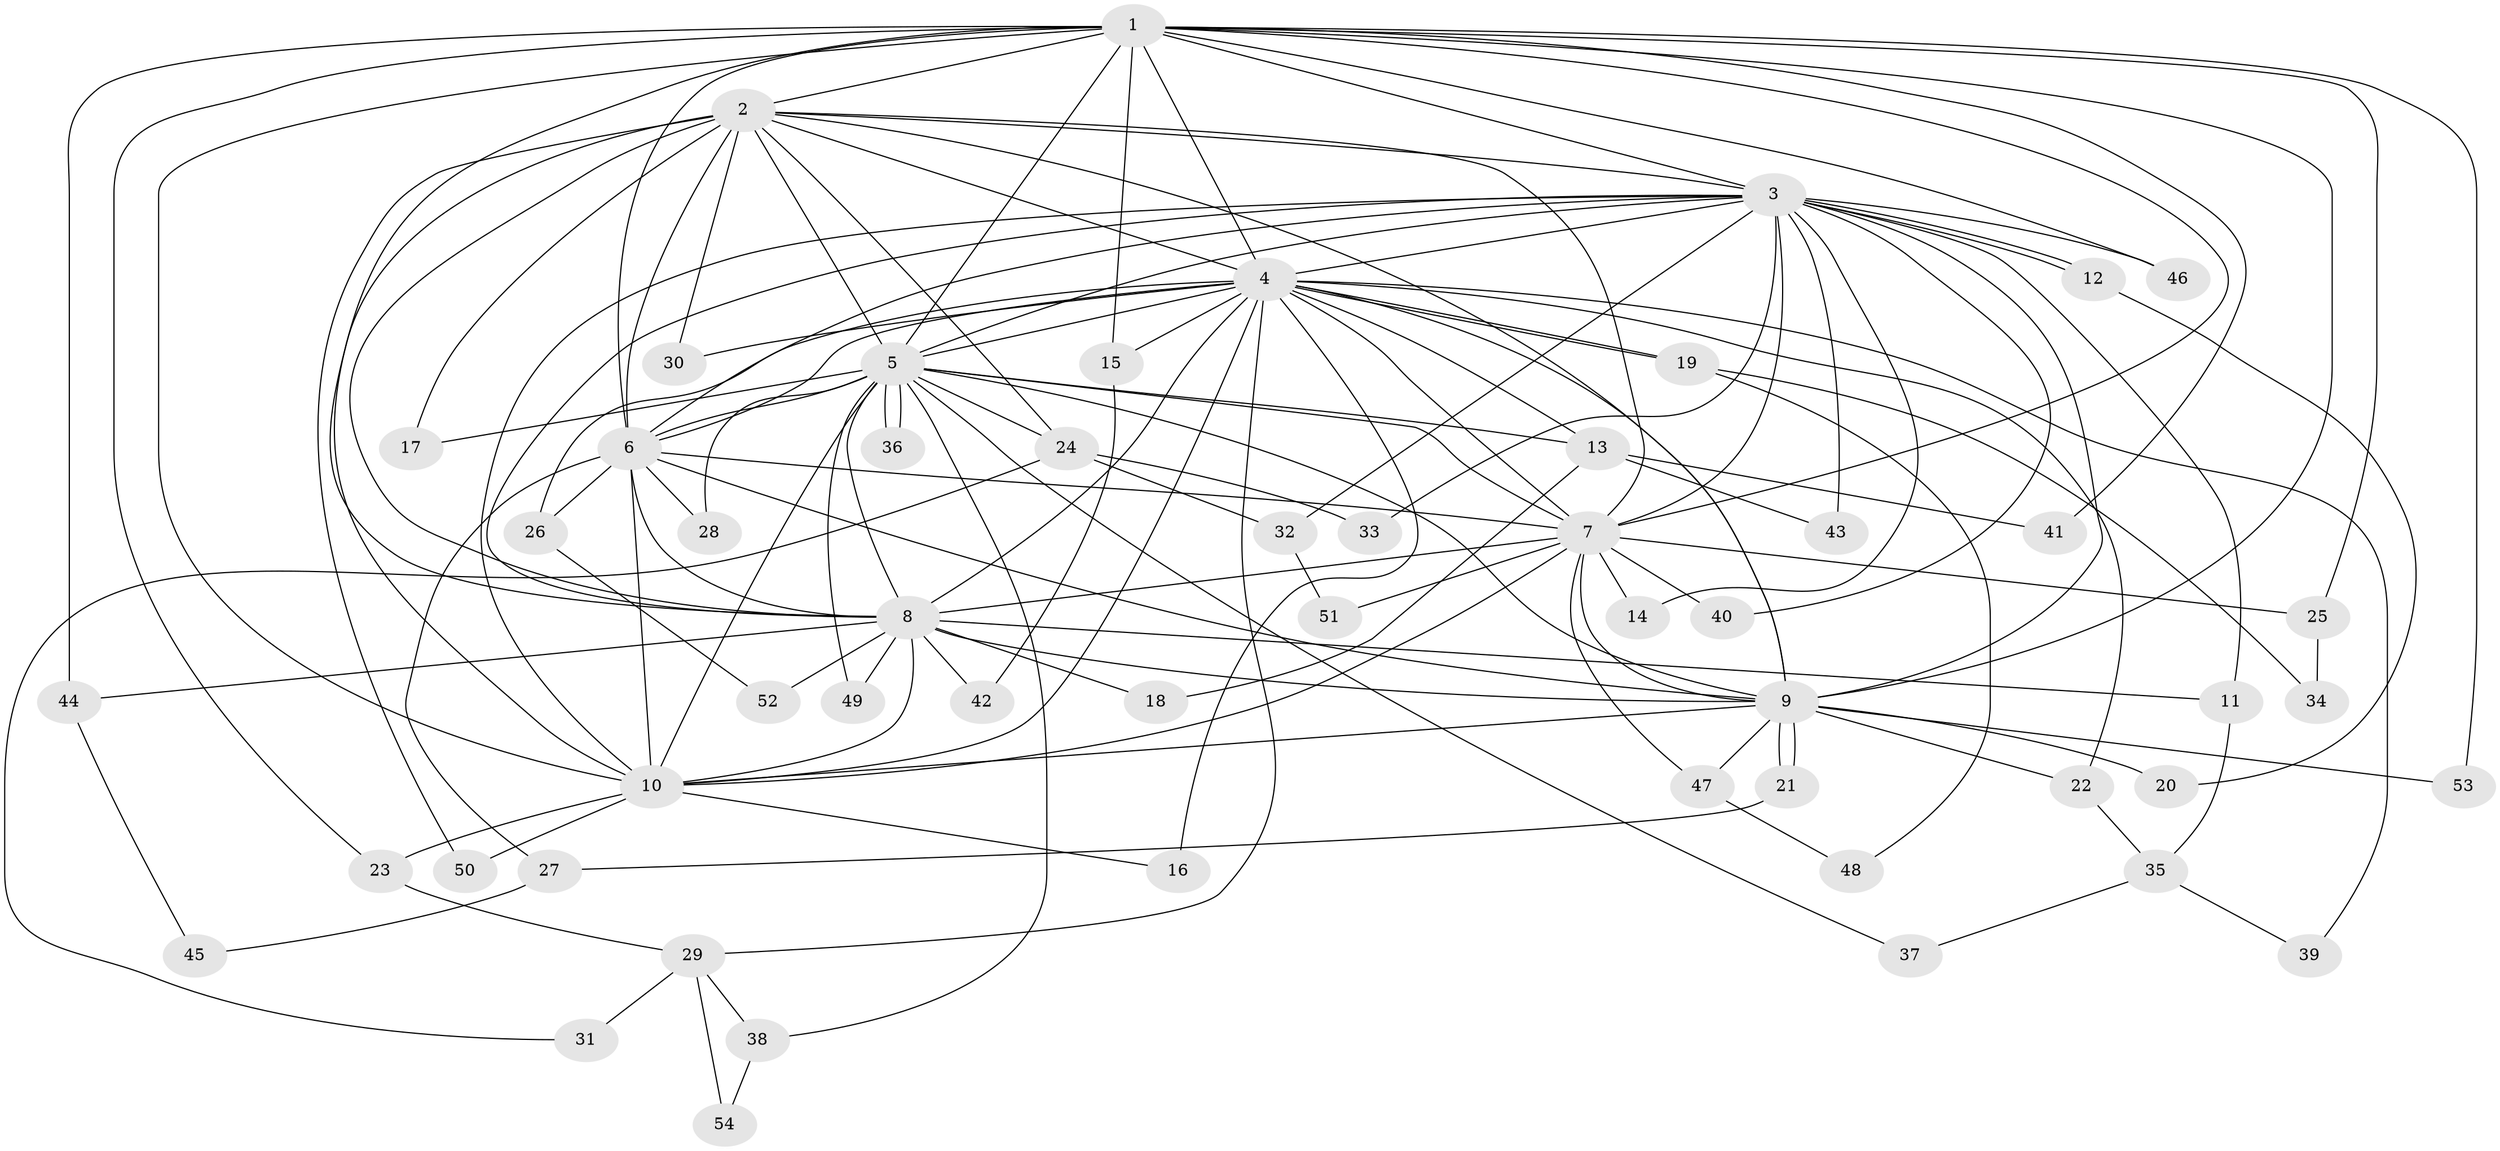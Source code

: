 // coarse degree distribution, {13: 0.05263157894736842, 9: 0.02631578947368421, 16: 0.02631578947368421, 21: 0.02631578947368421, 19: 0.02631578947368421, 8: 0.02631578947368421, 3: 0.23684210526315788, 5: 0.05263157894736842, 2: 0.4473684210526316, 4: 0.07894736842105263}
// Generated by graph-tools (version 1.1) at 2025/41/03/06/25 10:41:32]
// undirected, 54 vertices, 133 edges
graph export_dot {
graph [start="1"]
  node [color=gray90,style=filled];
  1;
  2;
  3;
  4;
  5;
  6;
  7;
  8;
  9;
  10;
  11;
  12;
  13;
  14;
  15;
  16;
  17;
  18;
  19;
  20;
  21;
  22;
  23;
  24;
  25;
  26;
  27;
  28;
  29;
  30;
  31;
  32;
  33;
  34;
  35;
  36;
  37;
  38;
  39;
  40;
  41;
  42;
  43;
  44;
  45;
  46;
  47;
  48;
  49;
  50;
  51;
  52;
  53;
  54;
  1 -- 2;
  1 -- 3;
  1 -- 4;
  1 -- 5;
  1 -- 6;
  1 -- 7;
  1 -- 8;
  1 -- 9;
  1 -- 10;
  1 -- 15;
  1 -- 23;
  1 -- 25;
  1 -- 41;
  1 -- 44;
  1 -- 46;
  1 -- 53;
  2 -- 3;
  2 -- 4;
  2 -- 5;
  2 -- 6;
  2 -- 7;
  2 -- 8;
  2 -- 9;
  2 -- 10;
  2 -- 17;
  2 -- 24;
  2 -- 30;
  2 -- 50;
  3 -- 4;
  3 -- 5;
  3 -- 6;
  3 -- 7;
  3 -- 8;
  3 -- 9;
  3 -- 10;
  3 -- 11;
  3 -- 12;
  3 -- 12;
  3 -- 14;
  3 -- 32;
  3 -- 33;
  3 -- 40;
  3 -- 43;
  3 -- 46;
  4 -- 5;
  4 -- 6;
  4 -- 7;
  4 -- 8;
  4 -- 9;
  4 -- 10;
  4 -- 13;
  4 -- 15;
  4 -- 16;
  4 -- 19;
  4 -- 19;
  4 -- 22;
  4 -- 26;
  4 -- 29;
  4 -- 30;
  4 -- 39;
  5 -- 6;
  5 -- 7;
  5 -- 8;
  5 -- 9;
  5 -- 10;
  5 -- 13;
  5 -- 17;
  5 -- 24;
  5 -- 28;
  5 -- 36;
  5 -- 36;
  5 -- 37;
  5 -- 38;
  5 -- 49;
  6 -- 7;
  6 -- 8;
  6 -- 9;
  6 -- 10;
  6 -- 26;
  6 -- 27;
  6 -- 28;
  7 -- 8;
  7 -- 9;
  7 -- 10;
  7 -- 14;
  7 -- 25;
  7 -- 40;
  7 -- 47;
  7 -- 51;
  8 -- 9;
  8 -- 10;
  8 -- 11;
  8 -- 18;
  8 -- 42;
  8 -- 44;
  8 -- 49;
  8 -- 52;
  9 -- 10;
  9 -- 20;
  9 -- 21;
  9 -- 21;
  9 -- 22;
  9 -- 47;
  9 -- 53;
  10 -- 16;
  10 -- 23;
  10 -- 50;
  11 -- 35;
  12 -- 20;
  13 -- 18;
  13 -- 41;
  13 -- 43;
  15 -- 42;
  19 -- 34;
  19 -- 48;
  21 -- 27;
  22 -- 35;
  23 -- 29;
  24 -- 31;
  24 -- 32;
  24 -- 33;
  25 -- 34;
  26 -- 52;
  27 -- 45;
  29 -- 31;
  29 -- 38;
  29 -- 54;
  32 -- 51;
  35 -- 37;
  35 -- 39;
  38 -- 54;
  44 -- 45;
  47 -- 48;
}

